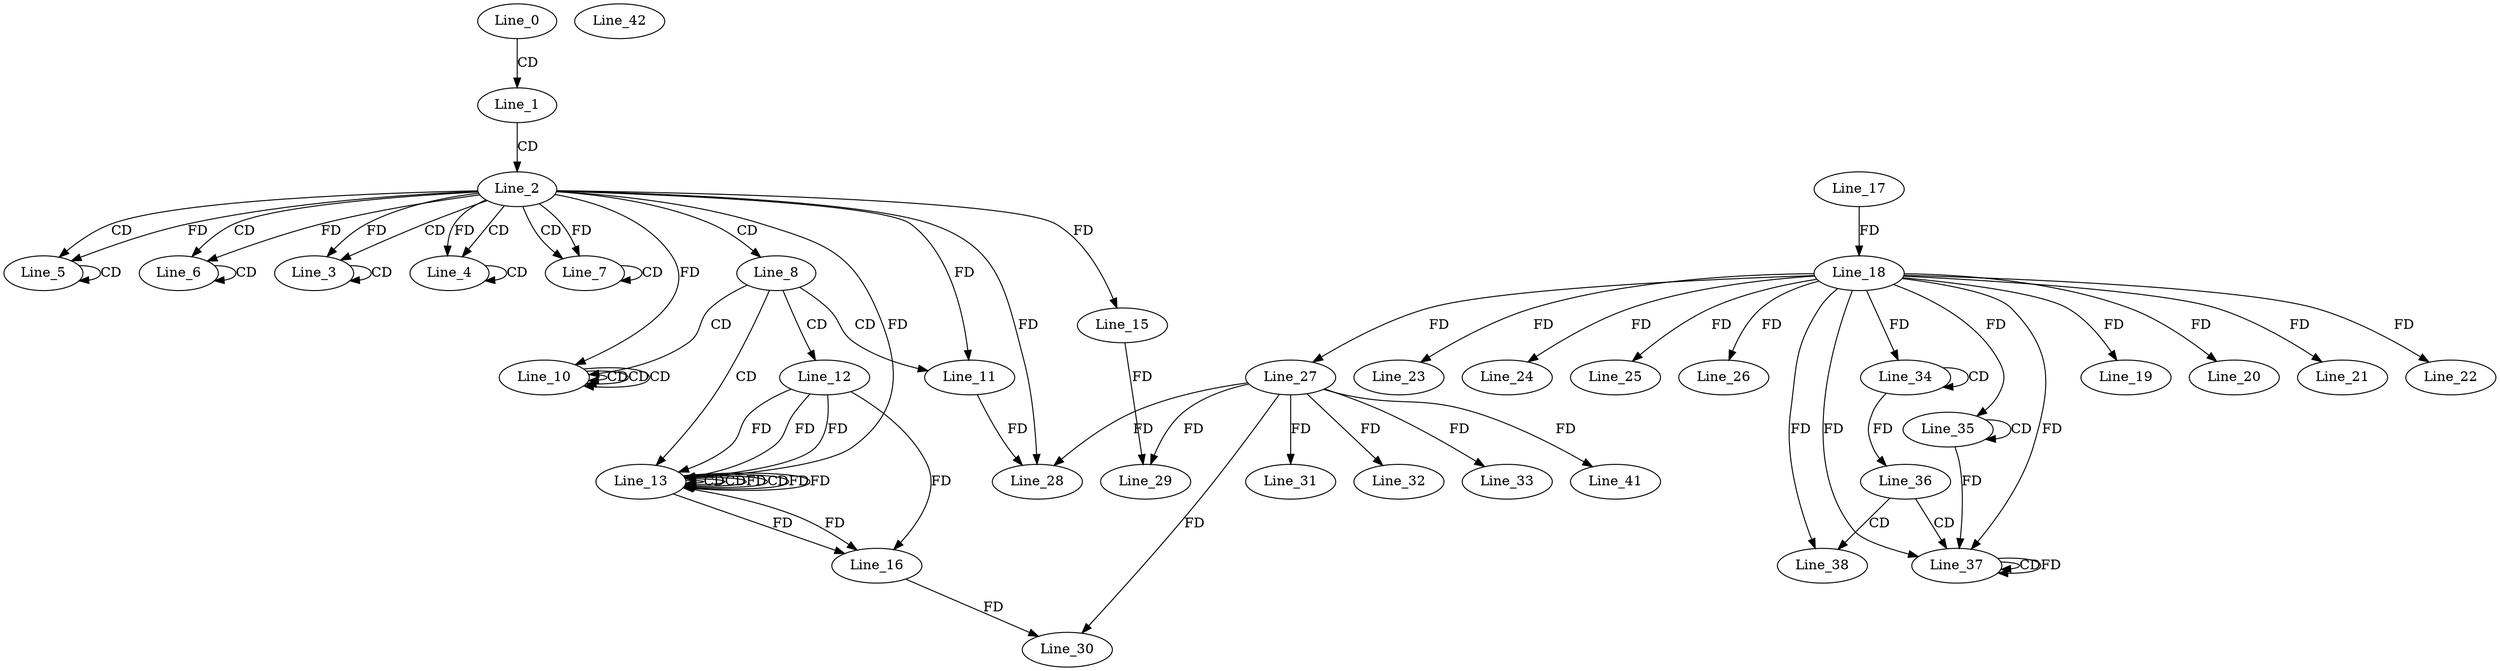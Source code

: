 digraph G {
  Line_0;
  Line_1;
  Line_2;
  Line_3;
  Line_3;
  Line_3;
  Line_4;
  Line_4;
  Line_4;
  Line_5;
  Line_5;
  Line_5;
  Line_6;
  Line_6;
  Line_6;
  Line_7;
  Line_7;
  Line_7;
  Line_8;
  Line_8;
  Line_10;
  Line_10;
  Line_10;
  Line_10;
  Line_11;
  Line_11;
  Line_12;
  Line_13;
  Line_13;
  Line_13;
  Line_13;
  Line_13;
  Line_15;
  Line_16;
  Line_17;
  Line_18;
  Line_18;
  Line_19;
  Line_20;
  Line_21;
  Line_22;
  Line_23;
  Line_24;
  Line_25;
  Line_26;
  Line_27;
  Line_27;
  Line_28;
  Line_29;
  Line_15;
  Line_30;
  Line_16;
  Line_31;
  Line_32;
  Line_33;
  Line_34;
  Line_34;
  Line_35;
  Line_35;
  Line_36;
  Line_37;
  Line_37;
  Line_37;
  Line_37;
  Line_38;
  Line_41;
  Line_42;
  Line_0 -> Line_1 [ label="CD" ];
  Line_1 -> Line_2 [ label="CD" ];
  Line_2 -> Line_3 [ label="CD" ];
  Line_2 -> Line_3 [ label="FD" ];
  Line_3 -> Line_3 [ label="CD" ];
  Line_2 -> Line_4 [ label="CD" ];
  Line_2 -> Line_4 [ label="FD" ];
  Line_4 -> Line_4 [ label="CD" ];
  Line_2 -> Line_5 [ label="CD" ];
  Line_2 -> Line_5 [ label="FD" ];
  Line_5 -> Line_5 [ label="CD" ];
  Line_2 -> Line_6 [ label="CD" ];
  Line_2 -> Line_6 [ label="FD" ];
  Line_6 -> Line_6 [ label="CD" ];
  Line_2 -> Line_7 [ label="CD" ];
  Line_2 -> Line_7 [ label="FD" ];
  Line_7 -> Line_7 [ label="CD" ];
  Line_2 -> Line_8 [ label="CD" ];
  Line_8 -> Line_10 [ label="CD" ];
  Line_10 -> Line_10 [ label="CD" ];
  Line_10 -> Line_10 [ label="CD" ];
  Line_2 -> Line_10 [ label="FD" ];
  Line_10 -> Line_10 [ label="CD" ];
  Line_8 -> Line_11 [ label="CD" ];
  Line_2 -> Line_11 [ label="FD" ];
  Line_8 -> Line_12 [ label="CD" ];
  Line_8 -> Line_13 [ label="CD" ];
  Line_2 -> Line_13 [ label="FD" ];
  Line_13 -> Line_13 [ label="CD" ];
  Line_12 -> Line_13 [ label="FD" ];
  Line_13 -> Line_13 [ label="CD" ];
  Line_12 -> Line_13 [ label="FD" ];
  Line_13 -> Line_13 [ label="FD" ];
  Line_13 -> Line_13 [ label="CD" ];
  Line_12 -> Line_13 [ label="FD" ];
  Line_13 -> Line_13 [ label="FD" ];
  Line_13 -> Line_13 [ label="FD" ];
  Line_2 -> Line_15 [ label="FD" ];
  Line_12 -> Line_16 [ label="FD" ];
  Line_13 -> Line_16 [ label="FD" ];
  Line_13 -> Line_16 [ label="FD" ];
  Line_17 -> Line_18 [ label="FD" ];
  Line_18 -> Line_19 [ label="FD" ];
  Line_18 -> Line_20 [ label="FD" ];
  Line_18 -> Line_21 [ label="FD" ];
  Line_18 -> Line_22 [ label="FD" ];
  Line_18 -> Line_23 [ label="FD" ];
  Line_18 -> Line_24 [ label="FD" ];
  Line_18 -> Line_25 [ label="FD" ];
  Line_18 -> Line_26 [ label="FD" ];
  Line_18 -> Line_27 [ label="FD" ];
  Line_27 -> Line_28 [ label="FD" ];
  Line_11 -> Line_28 [ label="FD" ];
  Line_2 -> Line_28 [ label="FD" ];
  Line_27 -> Line_29 [ label="FD" ];
  Line_15 -> Line_29 [ label="FD" ];
  Line_27 -> Line_30 [ label="FD" ];
  Line_16 -> Line_30 [ label="FD" ];
  Line_27 -> Line_31 [ label="FD" ];
  Line_27 -> Line_32 [ label="FD" ];
  Line_27 -> Line_33 [ label="FD" ];
  Line_34 -> Line_34 [ label="CD" ];
  Line_18 -> Line_34 [ label="FD" ];
  Line_35 -> Line_35 [ label="CD" ];
  Line_18 -> Line_35 [ label="FD" ];
  Line_34 -> Line_36 [ label="FD" ];
  Line_36 -> Line_37 [ label="CD" ];
  Line_18 -> Line_37 [ label="FD" ];
  Line_37 -> Line_37 [ label="CD" ];
  Line_35 -> Line_37 [ label="FD" ];
  Line_37 -> Line_37 [ label="FD" ];
  Line_18 -> Line_37 [ label="FD" ];
  Line_36 -> Line_38 [ label="CD" ];
  Line_18 -> Line_38 [ label="FD" ];
  Line_27 -> Line_41 [ label="FD" ];
}
